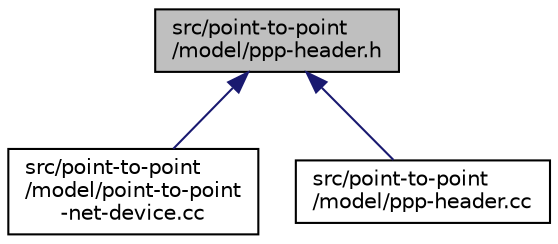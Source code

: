 digraph "src/point-to-point/model/ppp-header.h"
{
 // LATEX_PDF_SIZE
  edge [fontname="Helvetica",fontsize="10",labelfontname="Helvetica",labelfontsize="10"];
  node [fontname="Helvetica",fontsize="10",shape=record];
  Node1 [label="src/point-to-point\l/model/ppp-header.h",height=0.2,width=0.4,color="black", fillcolor="grey75", style="filled", fontcolor="black",tooltip=" "];
  Node1 -> Node2 [dir="back",color="midnightblue",fontsize="10",style="solid",fontname="Helvetica"];
  Node2 [label="src/point-to-point\l/model/point-to-point\l-net-device.cc",height=0.2,width=0.4,color="black", fillcolor="white", style="filled",URL="$point-to-point-net-device_8cc.html",tooltip=" "];
  Node1 -> Node3 [dir="back",color="midnightblue",fontsize="10",style="solid",fontname="Helvetica"];
  Node3 [label="src/point-to-point\l/model/ppp-header.cc",height=0.2,width=0.4,color="black", fillcolor="white", style="filled",URL="$ppp-header_8cc.html",tooltip=" "];
}
